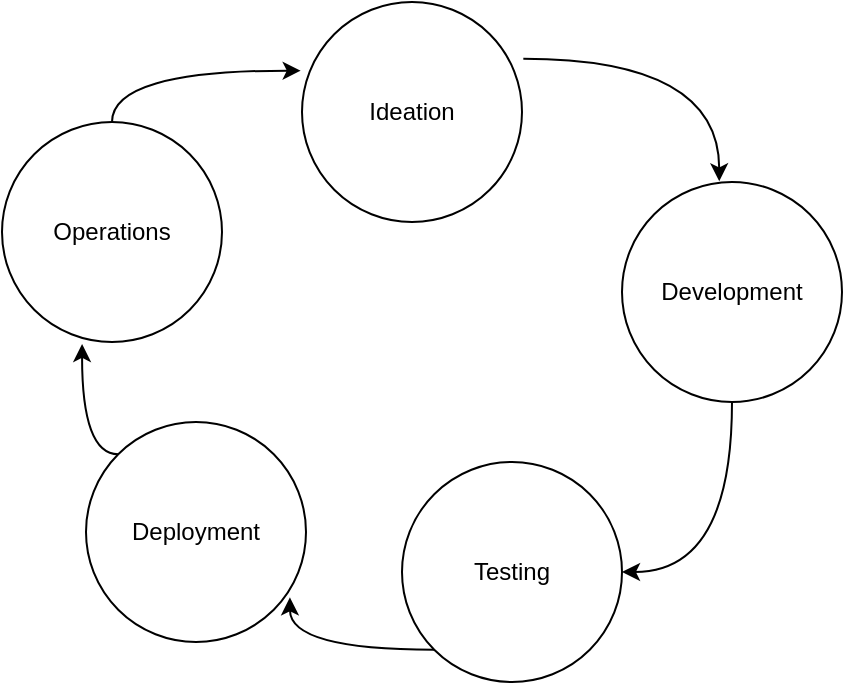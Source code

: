 <mxfile version="22.0.4" type="github">
  <diagram name="Page-1" id="62JTOBxQowy_uUtGtMF4">
    <mxGraphModel dx="823" dy="448" grid="1" gridSize="10" guides="1" tooltips="1" connect="1" arrows="1" fold="1" page="1" pageScale="1" pageWidth="850" pageHeight="1100" math="0" shadow="0">
      <root>
        <mxCell id="0" />
        <mxCell id="1" parent="0" />
        <mxCell id="1Ya_CQDh5WDDqWDCfDHM-12" style="edgeStyle=orthogonalEdgeStyle;orthogonalLoop=1;jettySize=auto;html=1;exitX=0;exitY=1;exitDx=0;exitDy=0;curved=1;entryX=0.927;entryY=0.797;entryDx=0;entryDy=0;entryPerimeter=0;" edge="1" parent="1" source="1Ya_CQDh5WDDqWDCfDHM-1" target="1Ya_CQDh5WDDqWDCfDHM-2">
          <mxGeometry relative="1" as="geometry">
            <mxPoint x="430" y="694" as="targetPoint" />
            <Array as="points">
              <mxPoint x="384" y="734" />
            </Array>
          </mxGeometry>
        </mxCell>
        <mxCell id="1Ya_CQDh5WDDqWDCfDHM-1" value="Testing" style="ellipse;whiteSpace=wrap;html=1;aspect=fixed;" vertex="1" parent="1">
          <mxGeometry x="440" y="640" width="110" height="110" as="geometry" />
        </mxCell>
        <mxCell id="1Ya_CQDh5WDDqWDCfDHM-19" style="edgeStyle=orthogonalEdgeStyle;orthogonalLoop=1;jettySize=auto;html=1;exitX=0;exitY=0;exitDx=0;exitDy=0;curved=1;entryX=0.364;entryY=1.009;entryDx=0;entryDy=0;entryPerimeter=0;" edge="1" parent="1" source="1Ya_CQDh5WDDqWDCfDHM-2" target="1Ya_CQDh5WDDqWDCfDHM-5">
          <mxGeometry relative="1" as="geometry">
            <mxPoint x="280" y="630" as="targetPoint" />
            <Array as="points">
              <mxPoint x="280" y="636" />
            </Array>
          </mxGeometry>
        </mxCell>
        <mxCell id="1Ya_CQDh5WDDqWDCfDHM-2" value="Deployment" style="ellipse;whiteSpace=wrap;html=1;aspect=fixed;" vertex="1" parent="1">
          <mxGeometry x="282" y="620" width="110" height="110" as="geometry" />
        </mxCell>
        <mxCell id="1Ya_CQDh5WDDqWDCfDHM-18" style="edgeStyle=orthogonalEdgeStyle;orthogonalLoop=1;jettySize=auto;html=1;exitX=0.5;exitY=1;exitDx=0;exitDy=0;curved=1;entryX=1;entryY=0.5;entryDx=0;entryDy=0;" edge="1" parent="1" source="1Ya_CQDh5WDDqWDCfDHM-3" target="1Ya_CQDh5WDDqWDCfDHM-1">
          <mxGeometry relative="1" as="geometry">
            <mxPoint x="600" y="630" as="targetPoint" />
          </mxGeometry>
        </mxCell>
        <mxCell id="1Ya_CQDh5WDDqWDCfDHM-3" value="Development" style="ellipse;whiteSpace=wrap;html=1;aspect=fixed;" vertex="1" parent="1">
          <mxGeometry x="550" y="500" width="110" height="110" as="geometry" />
        </mxCell>
        <mxCell id="1Ya_CQDh5WDDqWDCfDHM-6" style="edgeStyle=orthogonalEdgeStyle;orthogonalLoop=1;jettySize=auto;html=1;exitX=1.006;exitY=0.258;exitDx=0;exitDy=0;entryX=0.442;entryY=-0.003;entryDx=0;entryDy=0;entryPerimeter=0;curved=1;exitPerimeter=0;" edge="1" parent="1" source="1Ya_CQDh5WDDqWDCfDHM-4" target="1Ya_CQDh5WDDqWDCfDHM-3">
          <mxGeometry relative="1" as="geometry">
            <mxPoint x="580" y="490" as="targetPoint" />
          </mxGeometry>
        </mxCell>
        <mxCell id="1Ya_CQDh5WDDqWDCfDHM-4" value="Ideation" style="ellipse;whiteSpace=wrap;html=1;aspect=fixed;" vertex="1" parent="1">
          <mxGeometry x="390" y="410" width="110" height="110" as="geometry" />
        </mxCell>
        <mxCell id="1Ya_CQDh5WDDqWDCfDHM-15" style="edgeStyle=orthogonalEdgeStyle;orthogonalLoop=1;jettySize=auto;html=1;exitX=0.5;exitY=0;exitDx=0;exitDy=0;curved=1;entryX=-0.006;entryY=0.312;entryDx=0;entryDy=0;entryPerimeter=0;" edge="1" parent="1" source="1Ya_CQDh5WDDqWDCfDHM-5" target="1Ya_CQDh5WDDqWDCfDHM-4">
          <mxGeometry relative="1" as="geometry">
            <mxPoint x="315" y="450" as="targetPoint" />
          </mxGeometry>
        </mxCell>
        <mxCell id="1Ya_CQDh5WDDqWDCfDHM-5" value="Operations" style="ellipse;whiteSpace=wrap;html=1;aspect=fixed;" vertex="1" parent="1">
          <mxGeometry x="240" y="470" width="110" height="110" as="geometry" />
        </mxCell>
      </root>
    </mxGraphModel>
  </diagram>
</mxfile>

